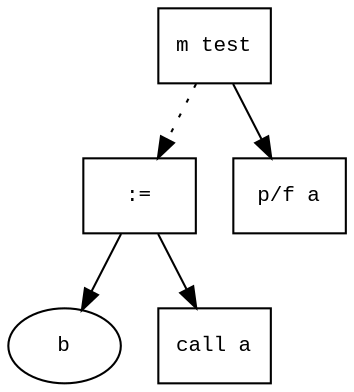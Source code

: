 digraph AST {
  graph [fontname="Times New Roman",fontsize=10];
  node  [fontname="Courier New",fontsize=10];
  edge  [fontname="Times New Roman",fontsize=10];

  node0 [label="m test",shape=box];
  node4 [label=":=",shape=box];
  node2 [label="b",shape=ellipse];
  node4->node2;
  node3 [label="call a",shape=box];
  node4->node3;
  node0 -> node4 [style=dotted];
  node1 [label="p/f a",shape=box];
  node0 -> node1;
}
